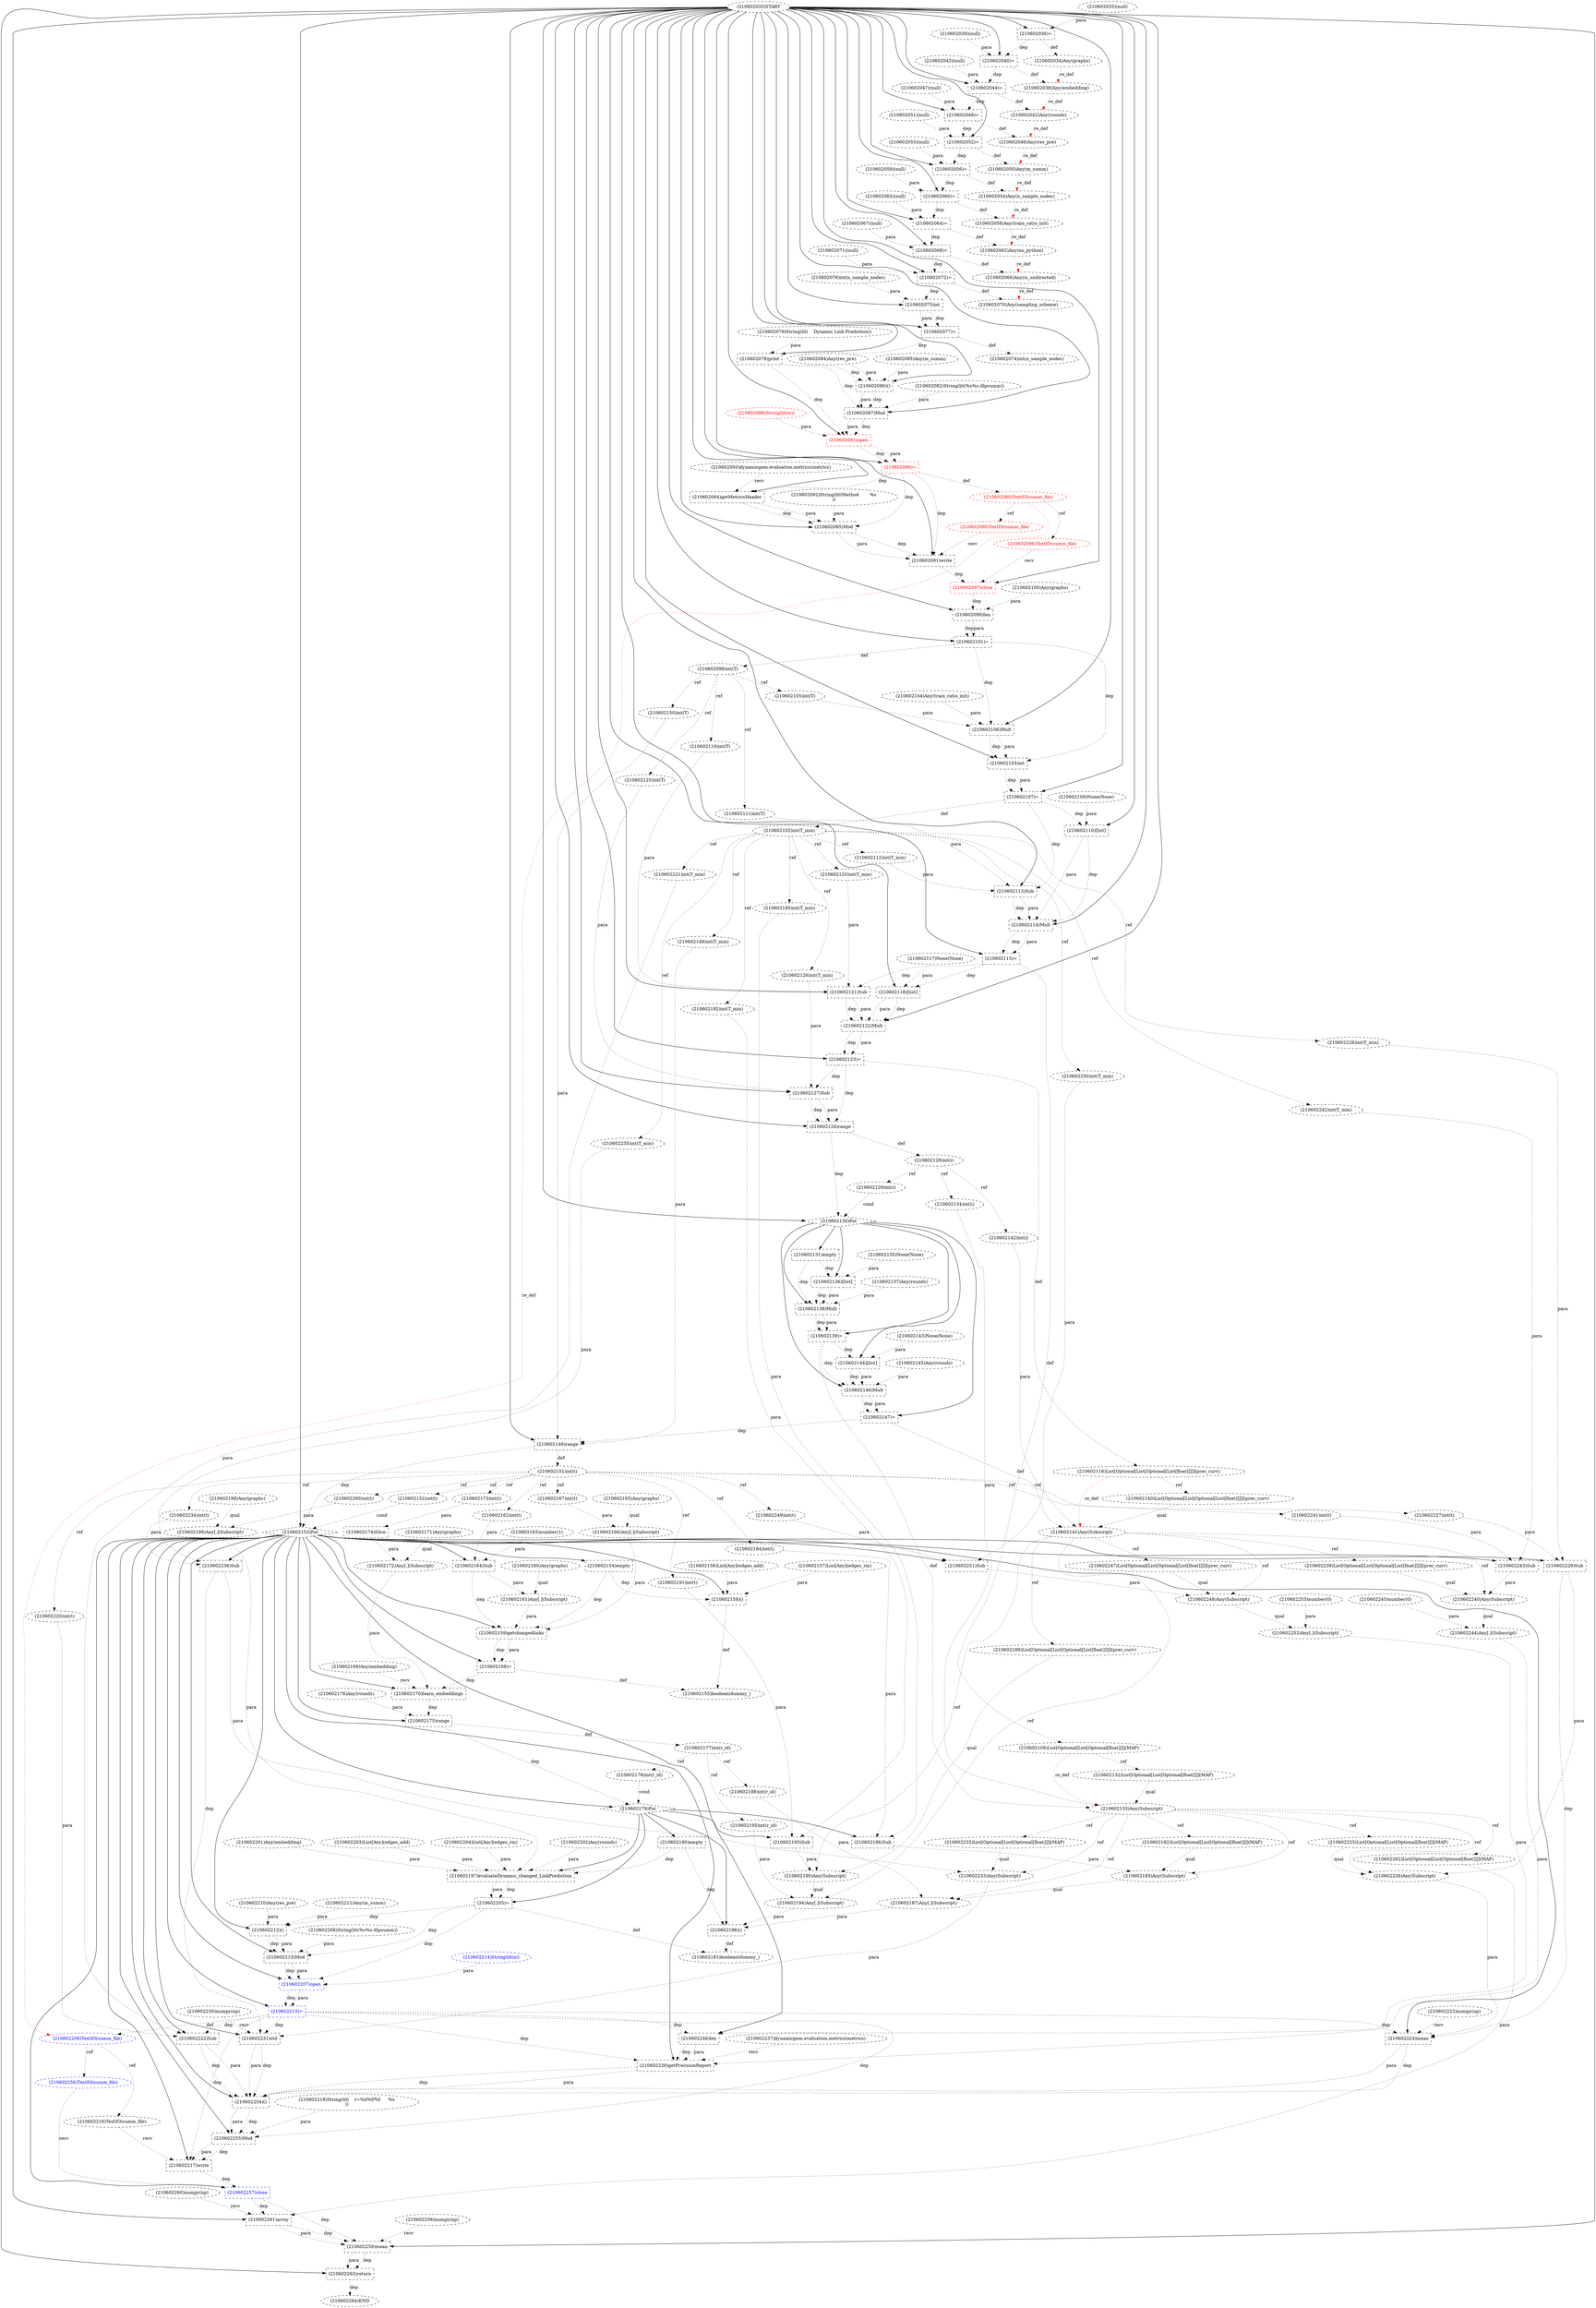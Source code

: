 digraph G {
1 [label="(210602118)[list]" shape=box style=dashed]
2 [label="(210602058)Any(train_ratio_init)" shape=ellipse style=dashed]
3 [label="(210602124)range" shape=box style=dashed]
4 [label="(210602205)=" shape=box style=dashed]
5 [label="(210602213)Mod" shape=box style=dashed]
6 [label="(210602264)END" style=dashed]
7 [label="(210602183)Any(Subscript)" shape=ellipse style=dashed]
8 [label="(210602202)Any(rounds)" shape=ellipse style=dashed]
9 [label="(210602042)Any(rounds)" shape=ellipse style=dashed]
10 [label="(210602171)Any(graphs)" shape=ellipse style=dashed]
11 [label="(210602092)String(lit(Method	%s
))" shape=ellipse style=dashed]
12 [label="(210602185)int(T_min)" shape=ellipse style=dashed]
13 [label="(210602107)=" shape=box style=dashed]
14 [label="(210602129)int(i)" shape=ellipse style=dashed]
15 [label="(210602189)List[Optional[List[Optional[List[float]]]]](prec_curv)" shape=ellipse style=dashed]
16 [label="(210602084)Any(res_pre)" shape=ellipse style=dashed]
17 [label="(210602034)Any(graphs)" shape=ellipse style=dashed]
18 [label="(210602054)Any(n_sample_nodes)" shape=ellipse style=dashed]
19 [label="(210602064)=" shape=box style=dashed]
20 [label="(210602050)Any(m_summ)" shape=ellipse style=dashed]
21 [label="(210602201)Any(embedding)" shape=ellipse style=dashed]
22 [label="(210602217)write" shape=box style=dashed]
23 [label="(210602149)int(T_min)" shape=ellipse style=dashed]
24 [label="(210602130)For" shape=diamond style=dashed]
25 [label="(210602188)int(r_id)" shape=ellipse style=dashed]
26 [label="(210602203)List[Any](edges_add)" shape=ellipse style=dashed]
27 [label="(210602155)boolean(dummy_)" shape=ellipse style=dashed]
28 [label="(210602176)Any(rounds)" shape=ellipse style=dashed]
29 [label="(210602206)TextIO(summ_file)" shape=ellipse style=dashed color=blue fontcolor=blue]
30 [label="(210602181)boolean(dummy_)" shape=ellipse style=dashed]
31 [label="(210602088)String(lit(w))" shape=ellipse style=dashed color=red fontcolor=red]
32 [label="(210602160)Any(graphs)" shape=ellipse style=dashed]
33 [label="(210602106)Mult" shape=box style=dashed]
34 [label="(210602229)Sub" shape=box style=dashed]
35 [label="(210602200)int(t)" shape=ellipse style=dashed]
36 [label="(210602169)Any(embedding)" shape=ellipse style=dashed]
37 [label="(210602162)int(t)" shape=ellipse style=dashed]
38 [label="(210602262)List[Optional[List[Optional[float]]]](MAP)" shape=ellipse style=dashed]
39 [label="(210602104)Any(train_ratio_init)" shape=ellipse style=dashed]
40 [label="(210602108)List[Optional[List[Optional[float]]]](MAP)" shape=ellipse style=dashed]
41 [label="(210602070)Any(sampling_scheme)" shape=ellipse style=dashed]
42 [label="(210602132)List[Optional[List[Optional[float]]]](MAP)" shape=ellipse style=dashed]
43 [label="(210602078)print" shape=box style=dashed]
44 [label="(210602170)learn_embeddings" shape=box style=dashed]
45 [label="(210602174)Slice" shape=box style=dashed]
46 [label="(210602251)Sub" shape=box style=dashed]
47 [label="(210602044)=" shape=box style=dashed]
48 [label="(210602258)numpy(np)" shape=ellipse style=dashed]
49 [label="(210602237)dynamicgem.evaluation.metrics(metrics)" shape=ellipse style=dashed]
50 [label="(210602243)Sub" shape=box style=dashed]
51 [label="(210602221)int(T_min)" shape=ellipse style=dashed]
52 [label="(210602233)Any(Subscript)" shape=ellipse style=dashed]
53 [label="(210602113)Sub" shape=box style=dashed]
54 [label="(210602059)(null)" shape=ellipse style=dashed]
55 [label="(210602089)=" shape=box style=dashed color=red fontcolor=red]
56 [label="(210602137)Any(rounds)" shape=ellipse style=dashed]
57 [label="(210602051)(null)" shape=ellipse style=dashed]
58 [label="(210602087)Mod" shape=box style=dashed]
59 [label="(210602247)List[Optional[List[Optional[List[float]]]]](prec_curv)" shape=ellipse style=dashed]
60 [label="(210602116)List[Optional[List[Optional[List[float]]]]](prec_curv)" shape=ellipse style=dashed]
61 [label="(210602077)=" shape=box style=dashed]
62 [label="(210602119)int(T)" shape=ellipse style=dashed]
63 [label="(210602036)=" shape=box style=dashed]
64 [label="(210602095)Mod" shape=box style=dashed]
65 [label="(210602199)Any[.](Subscript)" shape=ellipse style=dashed]
66 [label="(210602220)int(t)" shape=ellipse style=dashed]
67 [label="(210602138)Mult" shape=box style=dashed]
68 [label="(210602218)String(lit(	t=%d%f/%f	%s
))" shape=ellipse style=dashed]
69 [label="(210602198)Any(graphs)" shape=ellipse style=dashed]
70 [label="(210602035)(null)" shape=ellipse style=dashed]
71 [label="(210602192)int(T_min)" shape=ellipse style=dashed]
72 [label="(210602117)None(None)" shape=ellipse style=dashed]
73 [label="(210602079)String(lit(	Dynamic Link Prediction))" shape=ellipse style=dashed]
74 [label="(210602166)Any[.](Subscript)" shape=ellipse style=dashed]
75 [label="(210602172)Any[.](Subscript)" shape=ellipse style=dashed]
76 [label="(210602207)open" shape=box style=dashed color=blue fontcolor=blue]
77 [label="(210602241)int(t)" shape=ellipse style=dashed]
78 [label="(210602260)numpy(np)" shape=ellipse style=dashed]
79 [label="(210602123)=" shape=box style=dashed]
80 [label="(210602222)Sub" shape=box style=dashed]
81 [label="(210602072)=" shape=box style=dashed]
82 [label="(210602256)TextIO(summ_file)" shape=ellipse style=dashed color=blue fontcolor=blue]
83 [label="(210602102)int(T_min)" shape=ellipse style=dashed]
84 [label="(210602158)()" shape=box style=dashed]
85 [label="(210602227)int(t)" shape=ellipse style=dashed]
86 [label="(210602167)int(t)" shape=ellipse style=dashed]
87 [label="(210602055)(null)" shape=ellipse style=dashed]
88 [label="(210602135)None(None)" shape=ellipse style=dashed]
89 [label="(210602210)Any(res_pre)" shape=ellipse style=dashed]
90 [label="(210602080)TextIO(summ_file)" shape=ellipse style=dashed color=red fontcolor=red]
91 [label="(210602043)(null)" shape=ellipse style=dashed]
92 [label="(210602184)int(t)" shape=ellipse style=dashed]
93 [label="(210602156)List[Any](edges_add)" shape=ellipse style=dashed]
94 [label="(210602074)int(n_sample_nodes)" shape=ellipse style=dashed]
95 [label="(210602249)int(t)" shape=ellipse style=dashed]
96 [label="(210602081)open" shape=box style=dashed color=red fontcolor=red]
97 [label="(210602105)int(T)" shape=ellipse style=dashed]
98 [label="(210602147)=" shape=box style=dashed]
99 [label="(210602039)(null)" shape=ellipse style=dashed]
100 [label="(210602255)Mod" shape=box style=dashed]
101 [label="(210602187)Any[.](Subscript)" shape=ellipse style=dashed]
102 [label="(210602244)Any[.](Subscript)" shape=ellipse style=dashed]
103 [label="(210602062)Any(no_python)" shape=ellipse style=dashed]
104 [label="(210602063)(null)" shape=ellipse style=dashed]
105 [label="(210602060)=" shape=box style=dashed]
106 [label="(210602231)std" shape=box style=dashed]
107 [label="(210602033)START" style=dashed]
108 [label="(210602230)numpy(np)" shape=ellipse style=dashed]
109 [label="(210602248)Any(Subscript)" shape=ellipse style=dashed]
110 [label="(210602142)int(i)" shape=ellipse style=dashed]
111 [label="(210602214)String(lit(a))" shape=ellipse style=dashed color=blue fontcolor=blue]
112 [label="(210602040)=" shape=box style=dashed]
113 [label="(210602194)Any[.](Subscript)" shape=ellipse style=dashed]
114 [label="(210602097)close" shape=box style=dashed color=red fontcolor=red]
115 [label="(210602253)number(0)" shape=ellipse style=dashed]
116 [label="(210602239)List[Optional[List[Optional[List[float]]]]](prec_curv)" shape=ellipse style=dashed]
117 [label="(210602122)Mult" shape=box style=dashed]
118 [label="(210602125)int(T)" shape=ellipse style=dashed]
119 [label="(210602146)Mult" shape=box style=dashed]
120 [label="(210602204)List[Any](edges_rm)" shape=ellipse style=dashed]
121 [label="(210602179)For" shape=diamond style=dashed]
122 [label="(210602090)TextIO(summ_file)" shape=ellipse style=dashed color=red fontcolor=red]
123 [label="(210602182)List[Optional[List[Optional[float]]]](MAP)" shape=ellipse style=dashed]
124 [label="(210602245)number(0)" shape=ellipse style=dashed]
125 [label="(210602259)mean" shape=box style=dashed]
126 [label="(210602086)()" shape=box style=dashed]
127 [label="(210602096)TextIO(summ_file)" shape=ellipse style=dashed color=red fontcolor=red]
128 [label="(210602067)(null)" shape=ellipse style=dashed]
129 [label="(210602240)Any(Subscript)" shape=ellipse style=dashed]
130 [label="(210602111)int(T)" shape=ellipse style=dashed]
131 [label="(210602126)int(T_min)" shape=ellipse style=dashed]
132 [label="(210602091)write" shape=box style=dashed]
133 [label="(210602103)int" shape=box style=dashed]
134 [label="(210602211)Any(m_summ)" shape=ellipse style=dashed]
135 [label="(210602246)len" shape=box style=dashed]
136 [label="(210602121)Sub" shape=box style=dashed]
137 [label="(210602038)Any(embedding)" shape=ellipse style=dashed]
138 [label="(210602161)Any[.](Subscript)" shape=ellipse style=dashed]
139 [label="(210602052)=" shape=box style=dashed]
140 [label="(210602145)Any(rounds)" shape=ellipse style=dashed]
141 [label="(210602228)int(T_min)" shape=ellipse style=dashed]
142 [label="(210602153)For" shape=diamond style=dashed]
143 [label="(210602093)dynamicgem.evaluation.metrics(metrics)" shape=ellipse style=dashed]
144 [label="(210602197)evaluateDynamic_changed_LinkPrediction" shape=box style=dashed]
145 [label="(210602216)TextIO(summ_file)" shape=ellipse style=dashed color=black fontcolor=black]
146 [label="(210602066)Any(is_undirected)" shape=ellipse style=dashed]
147 [label="(210602212)()" shape=box style=dashed]
148 [label="(210602143)None(None)" shape=ellipse style=dashed]
149 [label="(210602085)Any(m_summ)" shape=ellipse style=dashed]
150 [label="(210602177)int(r_id)" shape=ellipse style=dashed]
151 [label="(210602163)number(1)" shape=ellipse style=dashed]
152 [label="(210602180)empty" shape=box style=dashed]
153 [label="(210602047)(null)" shape=ellipse style=dashed]
154 [label="(210602099)len" shape=box style=dashed]
155 [label="(210602152)int(t)" shape=ellipse style=dashed]
156 [label="(210602094)getMetricsHeader" shape=box style=dashed]
157 [label="(210602261)array" shape=box style=dashed]
158 [label="(210602254)()" shape=box style=dashed]
159 [label="(210602141)Any(Subscript)" shape=ellipse style=dashed]
160 [label="(210602175)range" shape=box style=dashed]
161 [label="(210602056)=" shape=box style=dashed]
162 [label="(210602110)[list]" shape=box style=dashed]
163 [label="(210602128)int(i)" shape=ellipse style=dashed]
164 [label="(210602115)=" shape=box style=dashed]
165 [label="(210602173)int(t)" shape=ellipse style=dashed]
166 [label="(210602151)int(t)" shape=ellipse style=dashed]
167 [label="(210602186)Sub" shape=box style=dashed]
168 [label="(210602165)Any(graphs)" shape=ellipse style=dashed]
169 [label="(210602252)Any[.](Subscript)" shape=ellipse style=dashed]
170 [label="(210602238)getPrecisionReport" shape=box style=dashed]
171 [label="(210602196)()" shape=box style=dashed]
172 [label="(210602250)int(T_min)" shape=ellipse style=dashed]
173 [label="(210602120)int(T_min)" shape=ellipse style=dashed]
174 [label="(210602134)int(i)" shape=ellipse style=dashed]
175 [label="(210602159)getchangedlinks" shape=box style=dashed]
176 [label="(210602235)int(T_min)" shape=ellipse style=dashed]
177 [label="(210602136)[list]" shape=box style=dashed]
178 [label="(210602154)empty" shape=box style=dashed]
179 [label="(210602236)Sub" shape=box style=dashed]
180 [label="(210602225)List[Optional[List[Optional[float]]]](MAP)" shape=ellipse style=dashed]
181 [label="(210602234)int(t)" shape=ellipse style=dashed]
182 [label="(210602257)close" shape=box style=dashed color=blue fontcolor=blue]
183 [label="(210602131)empty" shape=box style=dashed]
184 [label="(210602150)int(T)" shape=ellipse style=dashed]
185 [label="(210602242)int(T_min)" shape=ellipse style=dashed]
186 [label="(210602101)=" shape=box style=dashed]
187 [label="(210602168)=" shape=box style=dashed]
188 [label="(210602100)Any(graphs)" shape=ellipse style=dashed]
189 [label="(210602140)List[Optional[List[Optional[List[float]]]]](prec_curv)" shape=ellipse style=dashed]
190 [label="(210602215)=" shape=box style=dashed color=blue fontcolor=blue]
191 [label="(210602075)int" shape=box style=dashed]
192 [label="(210602208)String(lit(%s%s.dlpsumm))" shape=ellipse style=dashed]
193 [label="(210602191)int(t)" shape=ellipse style=dashed]
194 [label="(210602076)int(n_sample_nodes)" shape=ellipse style=dashed]
195 [label="(210602098)int(T)" shape=ellipse style=dashed]
196 [label="(210602139)=" shape=box style=dashed]
197 [label="(210602223)numpy(np)" shape=ellipse style=dashed]
198 [label="(210602127)Sub" shape=box style=dashed]
199 [label="(210602148)range" shape=box style=dashed]
200 [label="(210602082)String(lit(%s%s.dlpsumm))" shape=ellipse style=dashed]
201 [label="(210602133)Any(Subscript)" shape=ellipse style=dashed]
202 [label="(210602190)Any(Subscript)" shape=ellipse style=dashed]
203 [label="(210602114)Mult" shape=box style=dashed]
204 [label="(210602157)List[Any](edges_rm)" shape=ellipse style=dashed]
205 [label="(210602109)None(None)" shape=ellipse style=dashed]
206 [label="(210602048)=" shape=box style=dashed]
207 [label="(210602068)=" shape=box style=dashed]
208 [label="(210602195)int(r_id)" shape=ellipse style=dashed]
209 [label="(210602226)Any(Subscript)" shape=ellipse style=dashed]
210 [label="(210602164)Sub" shape=box style=dashed]
211 [label="(210602263)return" shape=box style=dashed]
212 [label="(210602046)Any(res_pre)" shape=ellipse style=dashed]
213 [label="(210602232)List[Optional[List[Optional[float]]]](MAP)" shape=ellipse style=dashed]
214 [label="(210602178)int(r_id)" shape=ellipse style=dashed]
215 [label="(210602071)(null)" shape=ellipse style=dashed]
216 [label="(210602112)int(T_min)" shape=ellipse style=dashed]
217 [label="(210602193)Sub" shape=box style=dashed]
218 [label="(210602224)mean" shape=box style=dashed]
219 [label="(210602144)[list]" shape=box style=dashed]
107 -> 1 [label="" style=solid];
72 -> 1 [label="para" style=dotted];
164 -> 1 [label="dep" style=dotted];
105 -> 2 [label="def" style=dotted];
18 -> 2 [label="re_def" style=dotted color=red];
107 -> 3 [label="" style=solid];
198 -> 3 [label="dep" style=dotted];
198 -> 3 [label="para" style=dotted];
79 -> 3 [label="dep" style=dotted];
121 -> 4 [label="" style=solid];
144 -> 4 [label="dep" style=dotted];
144 -> 4 [label="para" style=dotted];
142 -> 5 [label="" style=solid];
192 -> 5 [label="para" style=dotted];
147 -> 5 [label="dep" style=dotted];
147 -> 5 [label="para" style=dotted];
4 -> 5 [label="dep" style=dotted];
211 -> 6 [label="dep" style=dotted];
123 -> 7 [label="qual" style=dotted];
167 -> 7 [label="para" style=dotted];
201 -> 7 [label="ref" style=dotted];
47 -> 9 [label="def" style=dotted];
137 -> 9 [label="re_def" style=dotted color=red];
83 -> 12 [label="ref" style=dotted];
107 -> 13 [label="" style=solid];
133 -> 13 [label="dep" style=dotted];
133 -> 13 [label="para" style=dotted];
163 -> 14 [label="ref" style=dotted];
159 -> 15 [label="ref" style=dotted];
63 -> 17 [label="def" style=dotted];
161 -> 18 [label="def" style=dotted];
20 -> 18 [label="re_def" style=dotted color=red];
107 -> 19 [label="" style=solid];
104 -> 19 [label="para" style=dotted];
105 -> 19 [label="dep" style=dotted];
139 -> 20 [label="def" style=dotted];
212 -> 20 [label="re_def" style=dotted color=red];
142 -> 22 [label="" style=solid];
145 -> 22 [label="recv" style=dotted];
100 -> 22 [label="dep" style=dotted];
100 -> 22 [label="para" style=dotted];
190 -> 22 [label="dep" style=dotted];
83 -> 23 [label="ref" style=dotted];
107 -> 24 [label="" style=solid];
3 -> 24 [label="dep" style=dotted];
14 -> 24 [label="cond" style=dotted];
150 -> 25 [label="ref" style=dotted];
84 -> 27 [label="def" style=dotted];
187 -> 27 [label="def" style=dotted];
190 -> 29 [label="def" style=dotted];
90 -> 29 [label="re_def" style=dotted color=red];
171 -> 30 [label="def" style=dotted];
4 -> 30 [label="def" style=dotted];
107 -> 33 [label="" style=solid];
39 -> 33 [label="para" style=dotted];
97 -> 33 [label="para" style=dotted];
186 -> 33 [label="dep" style=dotted];
142 -> 34 [label="" style=solid];
85 -> 34 [label="para" style=dotted];
141 -> 34 [label="para" style=dotted];
166 -> 35 [label="ref" style=dotted];
166 -> 37 [label="ref" style=dotted];
201 -> 38 [label="ref" style=dotted];
164 -> 40 [label="def" style=dotted];
81 -> 41 [label="def" style=dotted];
146 -> 41 [label="re_def" style=dotted color=red];
40 -> 42 [label="ref" style=dotted];
107 -> 43 [label="" style=solid];
73 -> 43 [label="para" style=dotted];
61 -> 43 [label="dep" style=dotted];
142 -> 44 [label="" style=solid];
36 -> 44 [label="recv" style=dotted];
75 -> 44 [label="para" style=dotted];
187 -> 44 [label="dep" style=dotted];
165 -> 45 [label="para" style=dotted];
142 -> 46 [label="" style=solid];
95 -> 46 [label="para" style=dotted];
172 -> 46 [label="para" style=dotted];
107 -> 47 [label="" style=solid];
91 -> 47 [label="para" style=dotted];
112 -> 47 [label="dep" style=dotted];
142 -> 50 [label="" style=solid];
77 -> 50 [label="para" style=dotted];
185 -> 50 [label="para" style=dotted];
83 -> 51 [label="ref" style=dotted];
213 -> 52 [label="qual" style=dotted];
179 -> 52 [label="para" style=dotted];
201 -> 52 [label="ref" style=dotted];
107 -> 53 [label="" style=solid];
130 -> 53 [label="para" style=dotted];
216 -> 53 [label="para" style=dotted];
13 -> 53 [label="dep" style=dotted];
107 -> 55 [label="" style=solid];
96 -> 55 [label="dep" style=dotted];
96 -> 55 [label="para" style=dotted];
107 -> 58 [label="" style=solid];
200 -> 58 [label="para" style=dotted];
126 -> 58 [label="dep" style=dotted];
126 -> 58 [label="para" style=dotted];
43 -> 58 [label="dep" style=dotted];
159 -> 59 [label="ref" style=dotted];
79 -> 60 [label="def" style=dotted];
107 -> 61 [label="" style=solid];
191 -> 61 [label="dep" style=dotted];
191 -> 61 [label="para" style=dotted];
195 -> 62 [label="ref" style=dotted];
107 -> 63 [label="" style=solid];
70 -> 63 [label="para" style=dotted];
107 -> 64 [label="" style=solid];
11 -> 64 [label="para" style=dotted];
156 -> 64 [label="dep" style=dotted];
156 -> 64 [label="para" style=dotted];
55 -> 64 [label="dep" style=dotted];
69 -> 65 [label="qual" style=dotted];
35 -> 65 [label="para" style=dotted];
166 -> 66 [label="ref" style=dotted];
24 -> 67 [label="" style=solid];
177 -> 67 [label="dep" style=dotted];
177 -> 67 [label="para" style=dotted];
56 -> 67 [label="para" style=dotted];
183 -> 67 [label="dep" style=dotted];
83 -> 71 [label="ref" style=dotted];
168 -> 74 [label="qual" style=dotted];
86 -> 74 [label="para" style=dotted];
10 -> 75 [label="qual" style=dotted];
45 -> 75 [label="para" style=dotted];
142 -> 76 [label="" style=solid];
5 -> 76 [label="dep" style=dotted];
5 -> 76 [label="para" style=dotted];
111 -> 76 [label="para" style=dotted];
4 -> 76 [label="dep" style=dotted];
166 -> 77 [label="ref" style=dotted];
107 -> 79 [label="" style=solid];
117 -> 79 [label="dep" style=dotted];
117 -> 79 [label="para" style=dotted];
142 -> 80 [label="" style=solid];
66 -> 80 [label="para" style=dotted];
51 -> 80 [label="para" style=dotted];
190 -> 80 [label="dep" style=dotted];
107 -> 81 [label="" style=solid];
215 -> 81 [label="para" style=dotted];
207 -> 81 [label="dep" style=dotted];
29 -> 82 [label="ref" style=dotted];
13 -> 83 [label="def" style=dotted];
142 -> 84 [label="" style=solid];
93 -> 84 [label="para" style=dotted];
204 -> 84 [label="para" style=dotted];
178 -> 84 [label="dep" style=dotted];
166 -> 85 [label="ref" style=dotted];
166 -> 86 [label="ref" style=dotted];
55 -> 90 [label="def" style=dotted];
166 -> 92 [label="ref" style=dotted];
61 -> 94 [label="def" style=dotted];
166 -> 95 [label="ref" style=dotted];
107 -> 96 [label="" style=solid];
58 -> 96 [label="dep" style=dotted];
58 -> 96 [label="para" style=dotted];
31 -> 96 [label="para" style=dotted];
43 -> 96 [label="dep" style=dotted];
195 -> 97 [label="ref" style=dotted];
24 -> 98 [label="" style=solid];
119 -> 98 [label="dep" style=dotted];
119 -> 98 [label="para" style=dotted];
142 -> 100 [label="" style=solid];
68 -> 100 [label="para" style=dotted];
158 -> 100 [label="dep" style=dotted];
158 -> 100 [label="para" style=dotted];
190 -> 100 [label="dep" style=dotted];
7 -> 101 [label="qual" style=dotted];
25 -> 101 [label="para" style=dotted];
201 -> 101 [label="ref" style=dotted];
129 -> 102 [label="qual" style=dotted];
124 -> 102 [label="para" style=dotted];
19 -> 103 [label="def" style=dotted];
2 -> 103 [label="re_def" style=dotted color=red];
107 -> 105 [label="" style=solid];
54 -> 105 [label="para" style=dotted];
161 -> 105 [label="dep" style=dotted];
142 -> 106 [label="" style=solid];
108 -> 106 [label="recv" style=dotted];
179 -> 106 [label="dep" style=dotted];
52 -> 106 [label="para" style=dotted];
190 -> 106 [label="dep" style=dotted];
59 -> 109 [label="qual" style=dotted];
46 -> 109 [label="para" style=dotted];
159 -> 109 [label="ref" style=dotted];
163 -> 110 [label="ref" style=dotted];
107 -> 112 [label="" style=solid];
99 -> 112 [label="para" style=dotted];
63 -> 112 [label="dep" style=dotted];
202 -> 113 [label="qual" style=dotted];
208 -> 113 [label="para" style=dotted];
159 -> 113 [label="ref" style=dotted];
107 -> 114 [label="" style=solid];
127 -> 114 [label="recv" style=dotted];
132 -> 114 [label="dep" style=dotted];
159 -> 116 [label="ref" style=dotted];
107 -> 117 [label="" style=solid];
1 -> 117 [label="dep" style=dotted];
1 -> 117 [label="para" style=dotted];
136 -> 117 [label="dep" style=dotted];
136 -> 117 [label="para" style=dotted];
195 -> 118 [label="ref" style=dotted];
24 -> 119 [label="" style=solid];
219 -> 119 [label="dep" style=dotted];
219 -> 119 [label="para" style=dotted];
140 -> 119 [label="para" style=dotted];
196 -> 119 [label="dep" style=dotted];
142 -> 121 [label="" style=solid];
160 -> 121 [label="dep" style=dotted];
214 -> 121 [label="cond" style=dotted];
90 -> 122 [label="ref" style=dotted];
201 -> 123 [label="ref" style=dotted];
107 -> 125 [label="" style=solid];
48 -> 125 [label="recv" style=dotted];
157 -> 125 [label="dep" style=dotted];
157 -> 125 [label="para" style=dotted];
182 -> 125 [label="dep" style=dotted];
107 -> 126 [label="" style=solid];
16 -> 126 [label="para" style=dotted];
149 -> 126 [label="para" style=dotted];
43 -> 126 [label="dep" style=dotted];
90 -> 127 [label="ref" style=dotted];
116 -> 129 [label="qual" style=dotted];
50 -> 129 [label="para" style=dotted];
159 -> 129 [label="ref" style=dotted];
195 -> 130 [label="ref" style=dotted];
83 -> 131 [label="ref" style=dotted];
107 -> 132 [label="" style=solid];
122 -> 132 [label="recv" style=dotted];
64 -> 132 [label="dep" style=dotted];
64 -> 132 [label="para" style=dotted];
55 -> 132 [label="dep" style=dotted];
107 -> 133 [label="" style=solid];
33 -> 133 [label="dep" style=dotted];
33 -> 133 [label="para" style=dotted];
186 -> 133 [label="dep" style=dotted];
142 -> 135 [label="" style=solid];
169 -> 135 [label="para" style=dotted];
190 -> 135 [label="dep" style=dotted];
107 -> 136 [label="" style=solid];
62 -> 136 [label="para" style=dotted];
173 -> 136 [label="para" style=dotted];
164 -> 136 [label="dep" style=dotted];
112 -> 137 [label="def" style=dotted];
17 -> 137 [label="re_def" style=dotted color=red];
32 -> 138 [label="qual" style=dotted];
210 -> 138 [label="para" style=dotted];
107 -> 139 [label="" style=solid];
57 -> 139 [label="para" style=dotted];
206 -> 139 [label="dep" style=dotted];
83 -> 141 [label="ref" style=dotted];
107 -> 142 [label="" style=solid];
199 -> 142 [label="dep" style=dotted];
155 -> 142 [label="cond" style=dotted];
121 -> 144 [label="" style=solid];
65 -> 144 [label="para" style=dotted];
21 -> 144 [label="para" style=dotted];
8 -> 144 [label="para" style=dotted];
26 -> 144 [label="para" style=dotted];
120 -> 144 [label="para" style=dotted];
152 -> 144 [label="dep" style=dotted];
29 -> 145 [label="ref" style=dotted];
207 -> 146 [label="def" style=dotted];
103 -> 146 [label="re_def" style=dotted color=red];
142 -> 147 [label="" style=solid];
89 -> 147 [label="para" style=dotted];
134 -> 147 [label="para" style=dotted];
4 -> 147 [label="dep" style=dotted];
160 -> 150 [label="def" style=dotted];
121 -> 152 [label="" style=solid];
107 -> 154 [label="" style=solid];
188 -> 154 [label="para" style=dotted];
114 -> 154 [label="dep" style=dotted];
166 -> 155 [label="ref" style=dotted];
107 -> 156 [label="" style=solid];
143 -> 156 [label="recv" style=dotted];
55 -> 156 [label="dep" style=dotted];
107 -> 157 [label="" style=solid];
78 -> 157 [label="recv" style=dotted];
38 -> 157 [label="para" style=dotted];
182 -> 157 [label="dep" style=dotted];
142 -> 158 [label="" style=solid];
80 -> 158 [label="dep" style=dotted];
80 -> 158 [label="para" style=dotted];
218 -> 158 [label="dep" style=dotted];
218 -> 158 [label="para" style=dotted];
106 -> 158 [label="dep" style=dotted];
106 -> 158 [label="para" style=dotted];
170 -> 158 [label="dep" style=dotted];
170 -> 158 [label="para" style=dotted];
189 -> 159 [label="qual" style=dotted];
110 -> 159 [label="para" style=dotted];
98 -> 159 [label="def" style=dotted];
60 -> 159 [label="re_def" style=dotted color=red];
142 -> 160 [label="" style=solid];
28 -> 160 [label="para" style=dotted];
44 -> 160 [label="dep" style=dotted];
107 -> 161 [label="" style=solid];
87 -> 161 [label="para" style=dotted];
139 -> 161 [label="dep" style=dotted];
107 -> 162 [label="" style=solid];
205 -> 162 [label="para" style=dotted];
13 -> 162 [label="dep" style=dotted];
3 -> 163 [label="def" style=dotted];
107 -> 164 [label="" style=solid];
203 -> 164 [label="dep" style=dotted];
203 -> 164 [label="para" style=dotted];
166 -> 165 [label="ref" style=dotted];
199 -> 166 [label="def" style=dotted];
121 -> 167 [label="" style=solid];
92 -> 167 [label="para" style=dotted];
12 -> 167 [label="para" style=dotted];
109 -> 169 [label="qual" style=dotted];
115 -> 169 [label="para" style=dotted];
142 -> 170 [label="" style=solid];
49 -> 170 [label="recv" style=dotted];
102 -> 170 [label="para" style=dotted];
135 -> 170 [label="dep" style=dotted];
135 -> 170 [label="para" style=dotted];
190 -> 170 [label="dep" style=dotted];
121 -> 171 [label="" style=solid];
101 -> 171 [label="para" style=dotted];
113 -> 171 [label="para" style=dotted];
152 -> 171 [label="dep" style=dotted];
83 -> 172 [label="ref" style=dotted];
83 -> 173 [label="ref" style=dotted];
163 -> 174 [label="ref" style=dotted];
142 -> 175 [label="" style=solid];
210 -> 175 [label="dep" style=dotted];
138 -> 175 [label="para" style=dotted];
74 -> 175 [label="para" style=dotted];
178 -> 175 [label="dep" style=dotted];
83 -> 176 [label="ref" style=dotted];
24 -> 177 [label="" style=solid];
88 -> 177 [label="para" style=dotted];
183 -> 177 [label="dep" style=dotted];
142 -> 178 [label="" style=solid];
142 -> 179 [label="" style=solid];
181 -> 179 [label="para" style=dotted];
176 -> 179 [label="para" style=dotted];
201 -> 180 [label="ref" style=dotted];
166 -> 181 [label="ref" style=dotted];
142 -> 182 [label="" style=solid];
82 -> 182 [label="recv" style=dotted];
22 -> 182 [label="dep" style=dotted];
24 -> 183 [label="" style=solid];
195 -> 184 [label="ref" style=dotted];
83 -> 185 [label="ref" style=dotted];
107 -> 186 [label="" style=solid];
154 -> 186 [label="dep" style=dotted];
154 -> 186 [label="para" style=dotted];
142 -> 187 [label="" style=solid];
175 -> 187 [label="dep" style=dotted];
175 -> 187 [label="para" style=dotted];
60 -> 189 [label="ref" style=dotted];
142 -> 190 [label="" style=solid];
76 -> 190 [label="dep" style=dotted];
76 -> 190 [label="para" style=dotted];
107 -> 191 [label="" style=solid];
194 -> 191 [label="para" style=dotted];
81 -> 191 [label="dep" style=dotted];
166 -> 193 [label="ref" style=dotted];
186 -> 195 [label="def" style=dotted];
24 -> 196 [label="" style=solid];
67 -> 196 [label="dep" style=dotted];
67 -> 196 [label="para" style=dotted];
107 -> 198 [label="" style=solid];
118 -> 198 [label="para" style=dotted];
131 -> 198 [label="para" style=dotted];
79 -> 198 [label="dep" style=dotted];
107 -> 199 [label="" style=solid];
23 -> 199 [label="para" style=dotted];
184 -> 199 [label="para" style=dotted];
98 -> 199 [label="dep" style=dotted];
42 -> 201 [label="qual" style=dotted];
174 -> 201 [label="para" style=dotted];
196 -> 201 [label="def" style=dotted];
40 -> 201 [label="re_def" style=dotted color=red];
15 -> 202 [label="qual" style=dotted];
217 -> 202 [label="para" style=dotted];
159 -> 202 [label="ref" style=dotted];
107 -> 203 [label="" style=solid];
162 -> 203 [label="dep" style=dotted];
162 -> 203 [label="para" style=dotted];
53 -> 203 [label="dep" style=dotted];
53 -> 203 [label="para" style=dotted];
107 -> 206 [label="" style=solid];
153 -> 206 [label="para" style=dotted];
47 -> 206 [label="dep" style=dotted];
107 -> 207 [label="" style=solid];
128 -> 207 [label="para" style=dotted];
19 -> 207 [label="dep" style=dotted];
150 -> 208 [label="ref" style=dotted];
180 -> 209 [label="qual" style=dotted];
34 -> 209 [label="para" style=dotted];
201 -> 209 [label="ref" style=dotted];
142 -> 210 [label="" style=solid];
37 -> 210 [label="para" style=dotted];
151 -> 210 [label="para" style=dotted];
107 -> 211 [label="" style=solid];
125 -> 211 [label="dep" style=dotted];
125 -> 211 [label="para" style=dotted];
206 -> 212 [label="def" style=dotted];
9 -> 212 [label="re_def" style=dotted color=red];
201 -> 213 [label="ref" style=dotted];
150 -> 214 [label="ref" style=dotted];
83 -> 216 [label="ref" style=dotted];
121 -> 217 [label="" style=solid];
193 -> 217 [label="para" style=dotted];
71 -> 217 [label="para" style=dotted];
142 -> 218 [label="" style=solid];
197 -> 218 [label="recv" style=dotted];
34 -> 218 [label="dep" style=dotted];
209 -> 218 [label="para" style=dotted];
190 -> 218 [label="dep" style=dotted];
24 -> 219 [label="" style=solid];
148 -> 219 [label="para" style=dotted];
196 -> 219 [label="dep" style=dotted];
}
